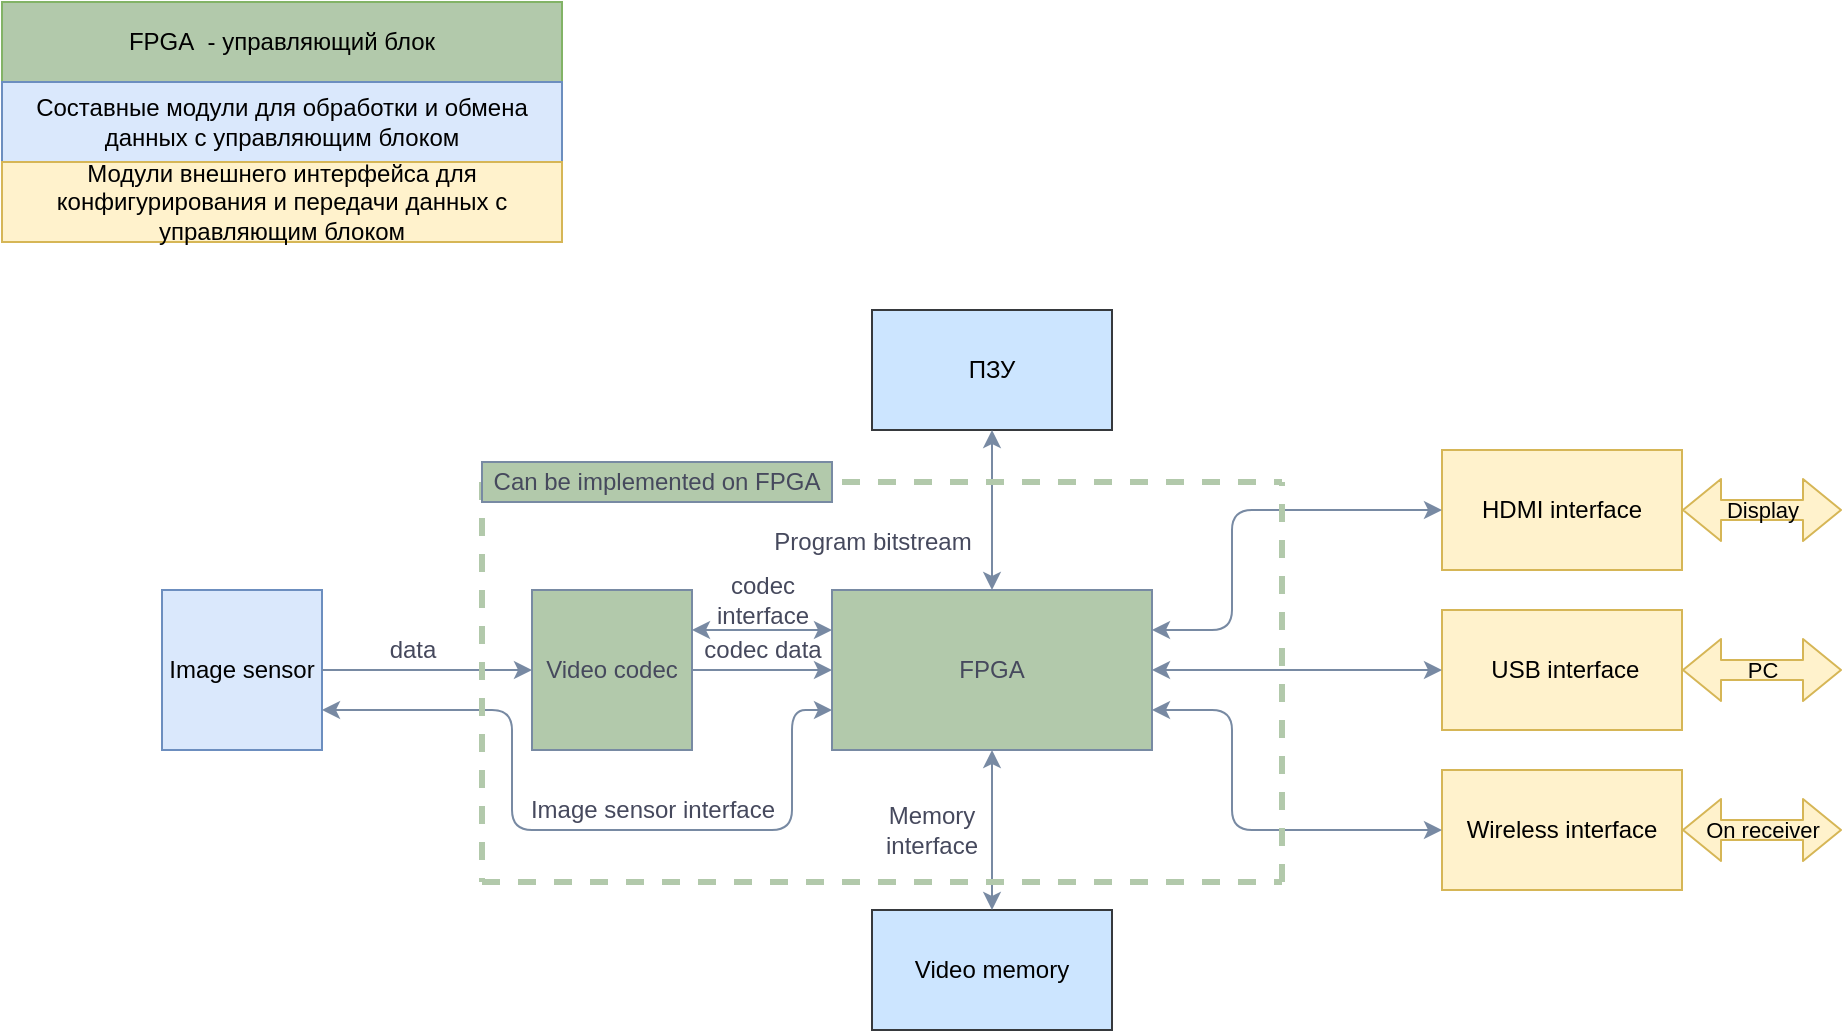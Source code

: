 <mxfile version="14.4.4" type="github">
  <diagram id="otsH088z5NqMIMm8jVSL" name="Page-1">
    <mxGraphModel dx="1381" dy="764" grid="1" gridSize="10" guides="1" tooltips="1" connect="1" arrows="1" fold="1" page="1" pageScale="1" pageWidth="1169" pageHeight="827" math="0" shadow="0">
      <root>
        <mxCell id="0" />
        <mxCell id="1" parent="0" />
        <mxCell id="ngMwatECx-YCCXua9G_S-3" value="Image sensor" style="rounded=0;whiteSpace=wrap;html=1;fillColor=#dae8fc;strokeColor=#6c8ebf;" vertex="1" parent="1">
          <mxGeometry x="200" y="394" width="80" height="80" as="geometry" />
        </mxCell>
        <mxCell id="ngMwatECx-YCCXua9G_S-4" value="Video codec" style="rounded=0;whiteSpace=wrap;html=1;fillColor=#B2C9AB;strokeColor=#788AA3;fontColor=#46495D;" vertex="1" parent="1">
          <mxGeometry x="385" y="394" width="80" height="80" as="geometry" />
        </mxCell>
        <mxCell id="ngMwatECx-YCCXua9G_S-6" value="FPGA" style="rounded=0;whiteSpace=wrap;html=1;fillColor=#B2C9AB;strokeColor=#788AA3;fontColor=#46495D;" vertex="1" parent="1">
          <mxGeometry x="535" y="394" width="160" height="80" as="geometry" />
        </mxCell>
        <mxCell id="ngMwatECx-YCCXua9G_S-7" value="ПЗУ" style="rounded=0;whiteSpace=wrap;html=1;fillColor=#cce5ff;strokeColor=#36393d;" vertex="1" parent="1">
          <mxGeometry x="555" y="254" width="120" height="60" as="geometry" />
        </mxCell>
        <mxCell id="ngMwatECx-YCCXua9G_S-8" value="Video memory" style="rounded=0;whiteSpace=wrap;html=1;fillColor=#cce5ff;strokeColor=#36393d;" vertex="1" parent="1">
          <mxGeometry x="555" y="554" width="120" height="60" as="geometry" />
        </mxCell>
        <mxCell id="ngMwatECx-YCCXua9G_S-9" value="&amp;nbsp;USB interface" style="rounded=0;whiteSpace=wrap;html=1;fillColor=#fff2cc;strokeColor=#d6b656;" vertex="1" parent="1">
          <mxGeometry x="840" y="404" width="120" height="60" as="geometry" />
        </mxCell>
        <mxCell id="ngMwatECx-YCCXua9G_S-11" style="edgeStyle=orthogonalEdgeStyle;rounded=0;orthogonalLoop=1;jettySize=auto;html=1;exitX=0.5;exitY=1;exitDx=0;exitDy=0;strokeColor=#788AA3;fontColor=#46495D;" edge="1" parent="1" source="ngMwatECx-YCCXua9G_S-9" target="ngMwatECx-YCCXua9G_S-9">
          <mxGeometry relative="1" as="geometry" />
        </mxCell>
        <mxCell id="ngMwatECx-YCCXua9G_S-12" value="HDMI interface" style="rounded=0;whiteSpace=wrap;html=1;fillColor=#fff2cc;strokeColor=#d6b656;" vertex="1" parent="1">
          <mxGeometry x="840" y="324" width="120" height="60" as="geometry" />
        </mxCell>
        <mxCell id="ngMwatECx-YCCXua9G_S-13" value="Wireless interface" style="rounded=0;whiteSpace=wrap;html=1;fillColor=#fff2cc;strokeColor=#d6b656;" vertex="1" parent="1">
          <mxGeometry x="840" y="484" width="120" height="60" as="geometry" />
        </mxCell>
        <mxCell id="ngMwatECx-YCCXua9G_S-15" value="" style="endArrow=classic;html=1;exitX=1;exitY=0.5;exitDx=0;exitDy=0;entryX=0;entryY=0.5;entryDx=0;entryDy=0;strokeColor=#788AA3;fontColor=#46495D;" edge="1" parent="1" source="ngMwatECx-YCCXua9G_S-3" target="ngMwatECx-YCCXua9G_S-4">
          <mxGeometry width="50" height="50" relative="1" as="geometry">
            <mxPoint x="395" y="534" as="sourcePoint" />
            <mxPoint x="325" y="394" as="targetPoint" />
            <Array as="points">
              <mxPoint x="315" y="434" />
            </Array>
          </mxGeometry>
        </mxCell>
        <mxCell id="ngMwatECx-YCCXua9G_S-16" value="data" style="text;html=1;align=center;verticalAlign=middle;resizable=0;points=[];autosize=1;fontColor=#46495D;" vertex="1" parent="1">
          <mxGeometry x="305" y="414" width="40" height="20" as="geometry" />
        </mxCell>
        <mxCell id="ngMwatECx-YCCXua9G_S-18" value="Image sensor interface" style="text;html=1;align=center;verticalAlign=middle;resizable=0;points=[];autosize=1;fontColor=#46495D;" vertex="1" parent="1">
          <mxGeometry x="375" y="494" width="140" height="20" as="geometry" />
        </mxCell>
        <mxCell id="ngMwatECx-YCCXua9G_S-19" value="" style="endArrow=classic;startArrow=classic;html=1;entryX=0.5;entryY=1;entryDx=0;entryDy=0;exitX=0.5;exitY=0;exitDx=0;exitDy=0;strokeColor=#788AA3;fontColor=#46495D;" edge="1" parent="1" source="ngMwatECx-YCCXua9G_S-8" target="ngMwatECx-YCCXua9G_S-6">
          <mxGeometry width="50" height="50" relative="1" as="geometry">
            <mxPoint x="615" y="514" as="sourcePoint" />
            <mxPoint x="665" y="464" as="targetPoint" />
          </mxGeometry>
        </mxCell>
        <mxCell id="ngMwatECx-YCCXua9G_S-21" value="" style="endArrow=classic;startArrow=classic;html=1;entryX=0;entryY=0.75;entryDx=0;entryDy=0;exitX=1;exitY=0.75;exitDx=0;exitDy=0;strokeColor=#788AA3;fontColor=#46495D;" edge="1" parent="1" source="ngMwatECx-YCCXua9G_S-3" target="ngMwatECx-YCCXua9G_S-6">
          <mxGeometry width="50" height="50" relative="1" as="geometry">
            <mxPoint x="335" y="484" as="sourcePoint" />
            <mxPoint x="435" y="499" as="targetPoint" />
            <Array as="points">
              <mxPoint x="375" y="454" />
              <mxPoint x="375" y="484" />
              <mxPoint x="375" y="514" />
              <mxPoint x="465" y="514" />
              <mxPoint x="515" y="514" />
              <mxPoint x="515" y="484" />
              <mxPoint x="515" y="454" />
            </Array>
          </mxGeometry>
        </mxCell>
        <mxCell id="ngMwatECx-YCCXua9G_S-23" value="" style="endArrow=classic;html=1;entryX=0;entryY=0.5;entryDx=0;entryDy=0;exitX=1;exitY=0.5;exitDx=0;exitDy=0;strokeColor=#788AA3;fontColor=#46495D;" edge="1" parent="1" source="ngMwatECx-YCCXua9G_S-4" target="ngMwatECx-YCCXua9G_S-6">
          <mxGeometry width="50" height="50" relative="1" as="geometry">
            <mxPoint x="385" y="364" as="sourcePoint" />
            <mxPoint x="435" y="314" as="targetPoint" />
          </mxGeometry>
        </mxCell>
        <mxCell id="ngMwatECx-YCCXua9G_S-24" value="codec data" style="text;html=1;align=center;verticalAlign=middle;resizable=0;points=[];autosize=1;fontColor=#46495D;" vertex="1" parent="1">
          <mxGeometry x="465" y="414" width="70" height="20" as="geometry" />
        </mxCell>
        <mxCell id="ngMwatECx-YCCXua9G_S-26" value="" style="endArrow=classic;startArrow=classic;html=1;exitX=1;exitY=0.25;exitDx=0;exitDy=0;entryX=0;entryY=0.25;entryDx=0;entryDy=0;strokeColor=#788AA3;fontColor=#46495D;" edge="1" parent="1" source="ngMwatECx-YCCXua9G_S-4" target="ngMwatECx-YCCXua9G_S-6">
          <mxGeometry width="50" height="50" relative="1" as="geometry">
            <mxPoint x="435" y="344" as="sourcePoint" />
            <mxPoint x="515" y="384" as="targetPoint" />
          </mxGeometry>
        </mxCell>
        <mxCell id="ngMwatECx-YCCXua9G_S-28" value="codec &lt;br&gt;interface" style="text;html=1;align=center;verticalAlign=middle;resizable=0;points=[];autosize=1;fontColor=#46495D;" vertex="1" parent="1">
          <mxGeometry x="470" y="384" width="60" height="30" as="geometry" />
        </mxCell>
        <mxCell id="ngMwatECx-YCCXua9G_S-29" value="" style="endArrow=classic;startArrow=classic;html=1;entryX=0.5;entryY=1;entryDx=0;entryDy=0;exitX=0.5;exitY=0;exitDx=0;exitDy=0;strokeColor=#788AA3;fontColor=#46495D;" edge="1" parent="1" source="ngMwatECx-YCCXua9G_S-6" target="ngMwatECx-YCCXua9G_S-7">
          <mxGeometry width="50" height="50" relative="1" as="geometry">
            <mxPoint x="685" y="374" as="sourcePoint" />
            <mxPoint x="735" y="324" as="targetPoint" />
          </mxGeometry>
        </mxCell>
        <mxCell id="ngMwatECx-YCCXua9G_S-30" value="Program bitstream" style="text;html=1;align=center;verticalAlign=middle;resizable=0;points=[];autosize=1;fontColor=#46495D;" vertex="1" parent="1">
          <mxGeometry x="500" y="360" width="110" height="20" as="geometry" />
        </mxCell>
        <mxCell id="ngMwatECx-YCCXua9G_S-31" value="Memory&lt;br&gt;interface" style="text;html=1;strokeColor=none;fillColor=none;align=center;verticalAlign=middle;whiteSpace=wrap;rounded=0;fontColor=#46495D;" vertex="1" parent="1">
          <mxGeometry x="565" y="504" width="40" height="20" as="geometry" />
        </mxCell>
        <mxCell id="ngMwatECx-YCCXua9G_S-32" value="" style="endArrow=classic;startArrow=classic;html=1;entryX=0;entryY=0.5;entryDx=0;entryDy=0;exitX=1;exitY=0.25;exitDx=0;exitDy=0;strokeColor=#788AA3;fontColor=#46495D;" edge="1" parent="1" source="ngMwatECx-YCCXua9G_S-6" target="ngMwatECx-YCCXua9G_S-12">
          <mxGeometry width="50" height="50" relative="1" as="geometry">
            <mxPoint x="705" y="414" as="sourcePoint" />
            <mxPoint x="765" y="374" as="targetPoint" />
            <Array as="points">
              <mxPoint x="735" y="414" />
              <mxPoint x="735" y="354" />
            </Array>
          </mxGeometry>
        </mxCell>
        <mxCell id="ngMwatECx-YCCXua9G_S-33" value="" style="endArrow=classic;startArrow=classic;html=1;exitX=1;exitY=0.5;exitDx=0;exitDy=0;entryX=0;entryY=0.5;entryDx=0;entryDy=0;strokeColor=#788AA3;fontColor=#46495D;" edge="1" parent="1" source="ngMwatECx-YCCXua9G_S-6" target="ngMwatECx-YCCXua9G_S-9">
          <mxGeometry width="50" height="50" relative="1" as="geometry">
            <mxPoint x="735" y="544" as="sourcePoint" />
            <mxPoint x="785" y="494" as="targetPoint" />
          </mxGeometry>
        </mxCell>
        <mxCell id="ngMwatECx-YCCXua9G_S-34" value="" style="endArrow=classic;startArrow=classic;html=1;exitX=1;exitY=0.75;exitDx=0;exitDy=0;entryX=0;entryY=0.5;entryDx=0;entryDy=0;strokeColor=#788AA3;fontColor=#46495D;" edge="1" parent="1" source="ngMwatECx-YCCXua9G_S-6" target="ngMwatECx-YCCXua9G_S-13">
          <mxGeometry width="50" height="50" relative="1" as="geometry">
            <mxPoint x="695" y="594" as="sourcePoint" />
            <mxPoint x="755" y="594" as="targetPoint" />
            <Array as="points">
              <mxPoint x="735" y="454" />
              <mxPoint x="735" y="484" />
              <mxPoint x="735" y="514" />
            </Array>
          </mxGeometry>
        </mxCell>
        <mxCell id="ngMwatECx-YCCXua9G_S-37" value="" style="endArrow=none;dashed=1;html=1;fillColor=#B2C9AB;fontColor=#46495D;strokeColor=#B2C9AB;strokeWidth=3;" edge="1" parent="1">
          <mxGeometry width="50" height="50" relative="1" as="geometry">
            <mxPoint x="360" y="340" as="sourcePoint" />
            <mxPoint x="760" y="340" as="targetPoint" />
          </mxGeometry>
        </mxCell>
        <mxCell id="ngMwatECx-YCCXua9G_S-38" value="" style="endArrow=none;dashed=1;html=1;fillColor=#B2C9AB;fontColor=#46495D;strokeColor=#B2C9AB;strokeWidth=3;" edge="1" parent="1">
          <mxGeometry width="50" height="50" relative="1" as="geometry">
            <mxPoint x="360" y="340" as="sourcePoint" />
            <mxPoint x="360" y="540" as="targetPoint" />
          </mxGeometry>
        </mxCell>
        <mxCell id="ngMwatECx-YCCXua9G_S-39" value="" style="endArrow=none;dashed=1;html=1;fillColor=#B2C9AB;fontColor=#46495D;strokeColor=#B2C9AB;strokeWidth=3;" edge="1" parent="1">
          <mxGeometry width="50" height="50" relative="1" as="geometry">
            <mxPoint x="360" y="540" as="sourcePoint" />
            <mxPoint x="760" y="540" as="targetPoint" />
          </mxGeometry>
        </mxCell>
        <mxCell id="ngMwatECx-YCCXua9G_S-40" value="" style="endArrow=none;dashed=1;html=1;fillColor=#B2C9AB;fontColor=#46495D;strokeColor=#B2C9AB;strokeWidth=3;" edge="1" parent="1">
          <mxGeometry width="50" height="50" relative="1" as="geometry">
            <mxPoint x="760" y="540" as="sourcePoint" />
            <mxPoint x="760" y="340" as="targetPoint" />
          </mxGeometry>
        </mxCell>
        <mxCell id="ngMwatECx-YCCXua9G_S-41" value="Can be implemented on FPGA" style="text;html=1;strokeColor=#788AA3;fillColor=#B2C9AB;align=center;verticalAlign=middle;whiteSpace=wrap;rounded=0;fontColor=#46495D;" vertex="1" parent="1">
          <mxGeometry x="360" y="330" width="175" height="20" as="geometry" />
        </mxCell>
        <mxCell id="ngMwatECx-YCCXua9G_S-42" value="" style="shape=flexArrow;endArrow=classic;startArrow=classic;html=1;strokeColor=#d6b656;fillColor=#fff2cc;fontColor=#46495D;exitX=1;exitY=0.5;exitDx=0;exitDy=0;" edge="1" parent="1" source="ngMwatECx-YCCXua9G_S-12">
          <mxGeometry width="50" height="50" relative="1" as="geometry">
            <mxPoint x="520" y="370" as="sourcePoint" />
            <mxPoint x="1040" y="354" as="targetPoint" />
          </mxGeometry>
        </mxCell>
        <mxCell id="ngMwatECx-YCCXua9G_S-45" value="Display" style="edgeLabel;html=1;align=center;verticalAlign=middle;resizable=0;points=[];labelBorderColor=none;labelBackgroundColor=none;" vertex="1" connectable="0" parent="ngMwatECx-YCCXua9G_S-42">
          <mxGeometry x="0.65" y="-6" relative="1" as="geometry">
            <mxPoint x="-26" y="-6" as="offset" />
          </mxGeometry>
        </mxCell>
        <mxCell id="ngMwatECx-YCCXua9G_S-43" value="" style="shape=flexArrow;endArrow=classic;startArrow=classic;html=1;strokeColor=#d6b656;fillColor=#fff2cc;fontColor=#46495D;exitX=1;exitY=0.5;exitDx=0;exitDy=0;" edge="1" parent="1" source="ngMwatECx-YCCXua9G_S-9">
          <mxGeometry width="50" height="50" relative="1" as="geometry">
            <mxPoint x="970" y="364" as="sourcePoint" />
            <mxPoint x="1040" y="434" as="targetPoint" />
          </mxGeometry>
        </mxCell>
        <mxCell id="ngMwatECx-YCCXua9G_S-44" value="" style="shape=flexArrow;endArrow=classic;startArrow=classic;html=1;strokeColor=#d6b656;fillColor=#fff2cc;fontColor=#46495D;exitX=1;exitY=0.5;exitDx=0;exitDy=0;" edge="1" parent="1" source="ngMwatECx-YCCXua9G_S-13">
          <mxGeometry width="50" height="50" relative="1" as="geometry">
            <mxPoint x="980" y="374" as="sourcePoint" />
            <mxPoint x="1040" y="514" as="targetPoint" />
          </mxGeometry>
        </mxCell>
        <mxCell id="ngMwatECx-YCCXua9G_S-46" value="PC" style="edgeLabel;html=1;align=center;verticalAlign=middle;resizable=0;points=[];labelBorderColor=none;labelBackgroundColor=none;" vertex="1" connectable="0" parent="1">
          <mxGeometry x="999.996" y="434" as="geometry" />
        </mxCell>
        <mxCell id="ngMwatECx-YCCXua9G_S-47" value="On receiver" style="edgeLabel;html=1;align=center;verticalAlign=middle;resizable=0;points=[];labelBorderColor=none;labelBackgroundColor=none;" vertex="1" connectable="0" parent="1">
          <mxGeometry x="999.996" y="514" as="geometry" />
        </mxCell>
        <mxCell id="ngMwatECx-YCCXua9G_S-48" value="FPGA&amp;nbsp; - управляющий блок" style="text;html=1;strokeColor=#82b366;align=center;verticalAlign=middle;whiteSpace=wrap;rounded=0;labelBackgroundColor=none;sketch=0;fillColor=#B2C9AB;" vertex="1" parent="1">
          <mxGeometry x="120" y="100" width="280" height="40" as="geometry" />
        </mxCell>
        <mxCell id="ngMwatECx-YCCXua9G_S-50" value="Составные модули для обработки и обмена данных с управляющим блоком" style="text;html=1;strokeColor=#6c8ebf;align=center;verticalAlign=middle;whiteSpace=wrap;rounded=0;labelBackgroundColor=none;sketch=0;fillColor=#dae8fc;" vertex="1" parent="1">
          <mxGeometry x="120" y="140" width="280" height="40" as="geometry" />
        </mxCell>
        <mxCell id="ngMwatECx-YCCXua9G_S-51" value="Модули внешнего интерфейса для конфигурирования и передачи данных с управляющим блоком" style="text;html=1;strokeColor=#d6b656;align=center;verticalAlign=middle;whiteSpace=wrap;rounded=0;labelBackgroundColor=none;sketch=0;fillColor=#fff2cc;" vertex="1" parent="1">
          <mxGeometry x="120" y="180" width="280" height="40" as="geometry" />
        </mxCell>
      </root>
    </mxGraphModel>
  </diagram>
</mxfile>
